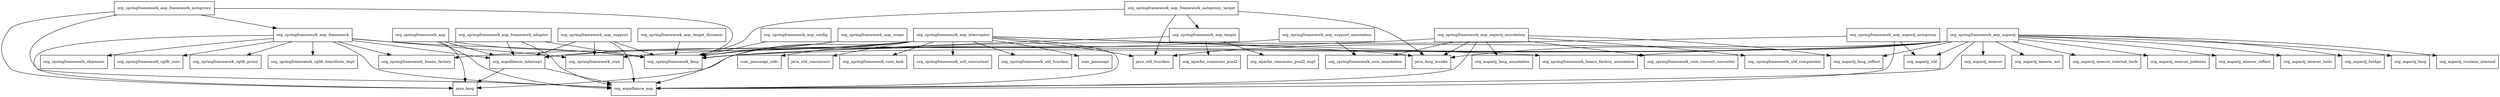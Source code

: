 digraph spring_aop_5_1_2_RELEASE_package_dependencies {
  node [shape = box, fontsize=10.0];
  org_aopalliance_intercept -> java_lang;
  org_aopalliance_intercept -> org_aopalliance_aop;
  org_springframework_aop -> java_lang;
  org_springframework_aop -> org_aopalliance_aop;
  org_springframework_aop -> org_aopalliance_intercept;
  org_springframework_aop -> org_springframework_lang;
  org_springframework_aop_aspectj -> java_lang_invoke;
  org_springframework_aop_aspectj -> java_util_function;
  org_springframework_aop_aspectj -> org_aopalliance_aop;
  org_springframework_aop_aspectj -> org_aopalliance_intercept;
  org_springframework_aop_aspectj -> org_aspectj_bridge;
  org_springframework_aop_aspectj -> org_aspectj_lang;
  org_springframework_aop_aspectj -> org_aspectj_lang_reflect;
  org_springframework_aop_aspectj -> org_aspectj_runtime_internal;
  org_springframework_aop_aspectj -> org_aspectj_util;
  org_springframework_aop_aspectj -> org_aspectj_weaver;
  org_springframework_aop_aspectj -> org_aspectj_weaver_ast;
  org_springframework_aop_aspectj -> org_aspectj_weaver_internal_tools;
  org_springframework_aop_aspectj -> org_aspectj_weaver_patterns;
  org_springframework_aop_aspectj -> org_aspectj_weaver_reflect;
  org_springframework_aop_aspectj -> org_aspectj_weaver_tools;
  org_springframework_aop_aspectj -> org_springframework_beans_factory_annotation;
  org_springframework_aop_aspectj -> org_springframework_core;
  org_springframework_aop_aspectj -> org_springframework_lang;
  org_springframework_aop_aspectj_annotation -> java_lang_invoke;
  org_springframework_aop_aspectj_annotation -> org_aopalliance_aop;
  org_springframework_aop_aspectj_annotation -> org_aspectj_lang_annotation;
  org_springframework_aop_aspectj_annotation -> org_aspectj_lang_reflect;
  org_springframework_aop_aspectj_annotation -> org_springframework_core_annotation;
  org_springframework_aop_aspectj_annotation -> org_springframework_core_convert_converter;
  org_springframework_aop_aspectj_annotation -> org_springframework_lang;
  org_springframework_aop_aspectj_annotation -> org_springframework_util_comparator;
  org_springframework_aop_aspectj_autoproxy -> org_aopalliance_aop;
  org_springframework_aop_aspectj_autoproxy -> org_aspectj_util;
  org_springframework_aop_aspectj_autoproxy -> org_springframework_lang;
  org_springframework_aop_config -> org_springframework_lang;
  org_springframework_aop_framework -> java_lang;
  org_springframework_aop_framework -> org_aopalliance_aop;
  org_springframework_aop_framework -> org_aopalliance_intercept;
  org_springframework_aop_framework -> org_springframework_beans_factory;
  org_springframework_aop_framework -> org_springframework_cglib_core;
  org_springframework_aop_framework -> org_springframework_cglib_proxy;
  org_springframework_aop_framework -> org_springframework_cglib_transform_impl;
  org_springframework_aop_framework -> org_springframework_core;
  org_springframework_aop_framework -> org_springframework_lang;
  org_springframework_aop_framework -> org_springframework_objenesis;
  org_springframework_aop_framework_adapter -> org_aopalliance_aop;
  org_springframework_aop_framework_adapter -> org_aopalliance_intercept;
  org_springframework_aop_framework_adapter -> org_springframework_lang;
  org_springframework_aop_framework_autoproxy -> java_lang;
  org_springframework_aop_framework_autoproxy -> org_aopalliance_aop;
  org_springframework_aop_framework_autoproxy -> org_springframework_aop_framework;
  org_springframework_aop_framework_autoproxy -> org_springframework_lang;
  org_springframework_aop_framework_autoproxy_target -> java_lang_invoke;
  org_springframework_aop_framework_autoproxy_target -> java_util_function;
  org_springframework_aop_framework_autoproxy_target -> org_springframework_aop_target;
  org_springframework_aop_framework_autoproxy_target -> org_springframework_lang;
  org_springframework_aop_interceptor -> com_jamonapi;
  org_springframework_aop_interceptor -> com_jamonapi_utils;
  org_springframework_aop_interceptor -> java_lang;
  org_springframework_aop_interceptor -> java_lang_invoke;
  org_springframework_aop_interceptor -> java_util_concurrent;
  org_springframework_aop_interceptor -> java_util_function;
  org_springframework_aop_interceptor -> org_aopalliance_aop;
  org_springframework_aop_interceptor -> org_aopalliance_intercept;
  org_springframework_aop_interceptor -> org_springframework_beans_factory;
  org_springframework_aop_interceptor -> org_springframework_beans_factory_annotation;
  org_springframework_aop_interceptor -> org_springframework_core_task;
  org_springframework_aop_interceptor -> org_springframework_lang;
  org_springframework_aop_interceptor -> org_springframework_util_concurrent;
  org_springframework_aop_interceptor -> org_springframework_util_function;
  org_springframework_aop_scope -> org_aopalliance_aop;
  org_springframework_aop_scope -> org_springframework_lang;
  org_springframework_aop_support -> org_aopalliance_aop;
  org_springframework_aop_support -> org_aopalliance_intercept;
  org_springframework_aop_support -> org_springframework_core;
  org_springframework_aop_support -> org_springframework_lang;
  org_springframework_aop_support_annotation -> org_springframework_core_annotation;
  org_springframework_aop_support_annotation -> org_springframework_lang;
  org_springframework_aop_target -> org_apache_commons_pool2;
  org_springframework_aop_target -> org_apache_commons_pool2_impl;
  org_springframework_aop_target -> org_springframework_lang;
  org_springframework_aop_target_dynamic -> org_springframework_lang;
}
